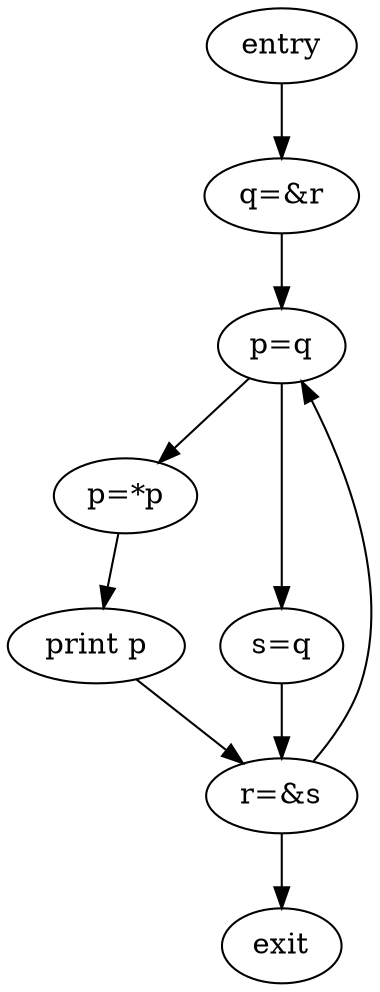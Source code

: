 digraph M {
entry -> "q=&r" -> "p=q";
"p=q"->"p=*p"-> "print p" ->"r=&s";
"p=q"-> "s=q"-> "r=&s";
"r=&s"->"p=q";
"r=&s"->"exit";
}
